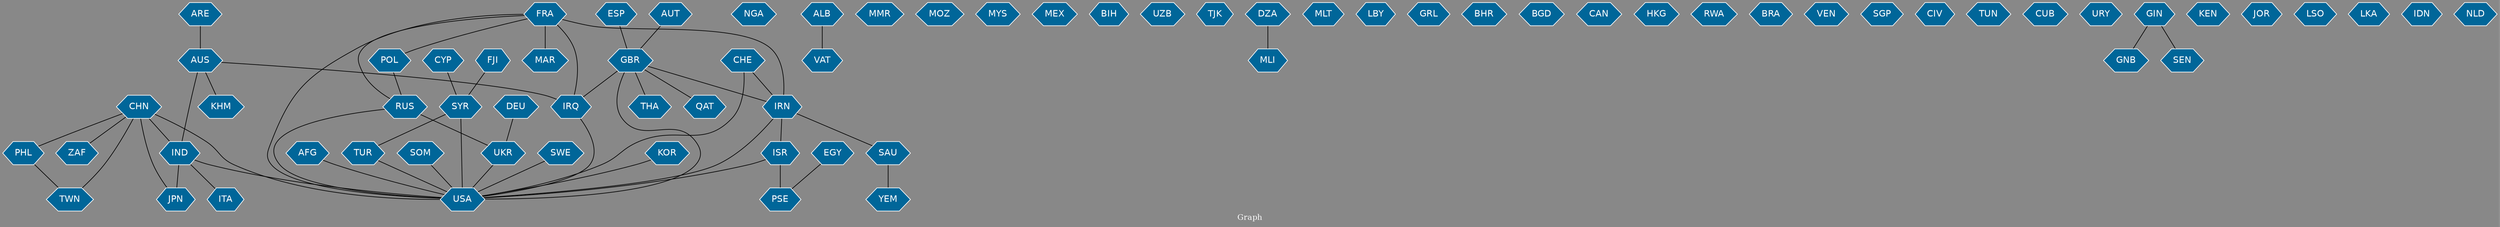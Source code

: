 // Countries together in item graph
graph {
	graph [bgcolor="#888888" fontcolor=white fontsize=12 label="Graph" outputorder=edgesfirst overlap=prism]
	node [color=white fillcolor="#006699" fontcolor=white fontname=Helvetica shape=hexagon style=filled]
	edge [arrowhead=open color=black fontcolor=white fontname=Courier fontsize=12]
		PHL [label=PHL]
		SYR [label=SYR]
		TUR [label=TUR]
		NGA [label=NGA]
		VAT [label=VAT]
		AUS [label=AUS]
		USA [label=USA]
		IRN [label=IRN]
		IRQ [label=IRQ]
		FRA [label=FRA]
		MMR [label=MMR]
		ISR [label=ISR]
		PSE [label=PSE]
		CHN [label=CHN]
		MOZ [label=MOZ]
		ESP [label=ESP]
		AFG [label=AFG]
		MYS [label=MYS]
		MEX [label=MEX]
		RUS [label=RUS]
		UKR [label=UKR]
		QAT [label=QAT]
		GBR [label=GBR]
		SOM [label=SOM]
		IND [label=IND]
		JPN [label=JPN]
		BIH [label=BIH]
		EGY [label=EGY]
		YEM [label=YEM]
		THA [label=THA]
		KHM [label=KHM]
		POL [label=POL]
		UZB [label=UZB]
		DEU [label=DEU]
		SWE [label=SWE]
		TJK [label=TJK]
		CHE [label=CHE]
		DZA [label=DZA]
		MLI [label=MLI]
		MLT [label=MLT]
		KOR [label=KOR]
		FJI [label=FJI]
		ARE [label=ARE]
		LBY [label=LBY]
		SAU [label=SAU]
		GRL [label=GRL]
		BHR [label=BHR]
		ZAF [label=ZAF]
		TWN [label=TWN]
		MAR [label=MAR]
		BGD [label=BGD]
		ITA [label=ITA]
		CAN [label=CAN]
		HKG [label=HKG]
		RWA [label=RWA]
		BRA [label=BRA]
		VEN [label=VEN]
		SGP [label=SGP]
		CIV [label=CIV]
		TUN [label=TUN]
		CUB [label=CUB]
		URY [label=URY]
		GNB [label=GNB]
		GIN [label=GIN]
		KEN [label=KEN]
		CYP [label=CYP]
		JOR [label=JOR]
		LSO [label=LSO]
		LKA [label=LKA]
		ALB [label=ALB]
		IDN [label=IDN]
		SEN [label=SEN]
		AUT [label=AUT]
		NLD [label=NLD]
			FRA -- USA [weight=1]
			SYR -- USA [weight=4]
			GBR -- IRN [weight=1]
			ISR -- PSE [weight=6]
			SYR -- TUR [weight=5]
			CHN -- JPN [weight=1]
			KOR -- USA [weight=1]
			CHN -- USA [weight=2]
			FRA -- IRN [weight=1]
			ALB -- VAT [weight=1]
			EGY -- PSE [weight=1]
			SAU -- YEM [weight=1]
			CYP -- SYR [weight=1]
			IRQ -- USA [weight=1]
			DEU -- UKR [weight=1]
			FRA -- IRQ [weight=2]
			FRA -- POL [weight=1]
			IND -- USA [weight=2]
			SWE -- USA [weight=1]
			CHN -- TWN [weight=1]
			FRA -- MAR [weight=1]
			AUS -- IRQ [weight=1]
			CHE -- IRN [weight=1]
			AFG -- USA [weight=1]
			GIN -- SEN [weight=1]
			GIN -- GNB [weight=1]
			CHE -- USA [weight=1]
			CHN -- PHL [weight=1]
			RUS -- USA [weight=1]
			GBR -- QAT [weight=1]
			SOM -- USA [weight=1]
			UKR -- USA [weight=2]
			RUS -- UKR [weight=9]
			IRN -- ISR [weight=2]
			IND -- ITA [weight=1]
			FRA -- RUS [weight=1]
			IRN -- USA [weight=4]
			ISR -- USA [weight=1]
			CHN -- ZAF [weight=1]
			IRN -- SAU [weight=1]
			ESP -- GBR [weight=1]
			AUT -- GBR [weight=1]
			IND -- JPN [weight=2]
			POL -- RUS [weight=1]
			PHL -- TWN [weight=1]
			TUR -- USA [weight=3]
			GBR -- THA [weight=1]
			DZA -- MLI [weight=1]
			GBR -- IRQ [weight=2]
			GBR -- USA [weight=1]
			AUS -- IND [weight=2]
			AUS -- KHM [weight=1]
			ARE -- AUS [weight=1]
			FJI -- SYR [weight=1]
			CHN -- IND [weight=3]
}